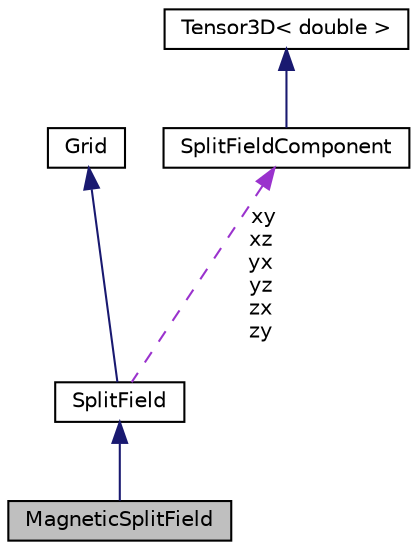 digraph "MagneticSplitField"
{
 // LATEX_PDF_SIZE
  edge [fontname="Helvetica",fontsize="10",labelfontname="Helvetica",labelfontsize="10"];
  node [fontname="Helvetica",fontsize="10",shape=record];
  Node1 [label="MagneticSplitField",height=0.2,width=0.4,color="black", fillcolor="grey75", style="filled", fontcolor="black",tooltip=" "];
  Node2 -> Node1 [dir="back",color="midnightblue",fontsize="10",style="solid",fontname="Helvetica"];
  Node2 [label="SplitField",height=0.2,width=0.4,color="black", fillcolor="white", style="filled",URL="$classSplitField.html",tooltip=" "];
  Node3 -> Node2 [dir="back",color="midnightblue",fontsize="10",style="solid",fontname="Helvetica"];
  Node3 [label="Grid",height=0.2,width=0.4,color="black", fillcolor="white", style="filled",URL="$classGrid.html",tooltip=" "];
  Node4 -> Node2 [dir="back",color="darkorchid3",fontsize="10",style="dashed",label=" xy\nxz\nyx\nyz\nzx\nzy" ,fontname="Helvetica"];
  Node4 [label="SplitFieldComponent",height=0.2,width=0.4,color="black", fillcolor="white", style="filled",URL="$classSplitFieldComponent.html",tooltip=" "];
  Node5 -> Node4 [dir="back",color="midnightblue",fontsize="10",style="solid",fontname="Helvetica"];
  Node5 [label="Tensor3D\< double \>",height=0.2,width=0.4,color="black", fillcolor="white", style="filled",URL="$classTensor3D.html",tooltip=" "];
}
